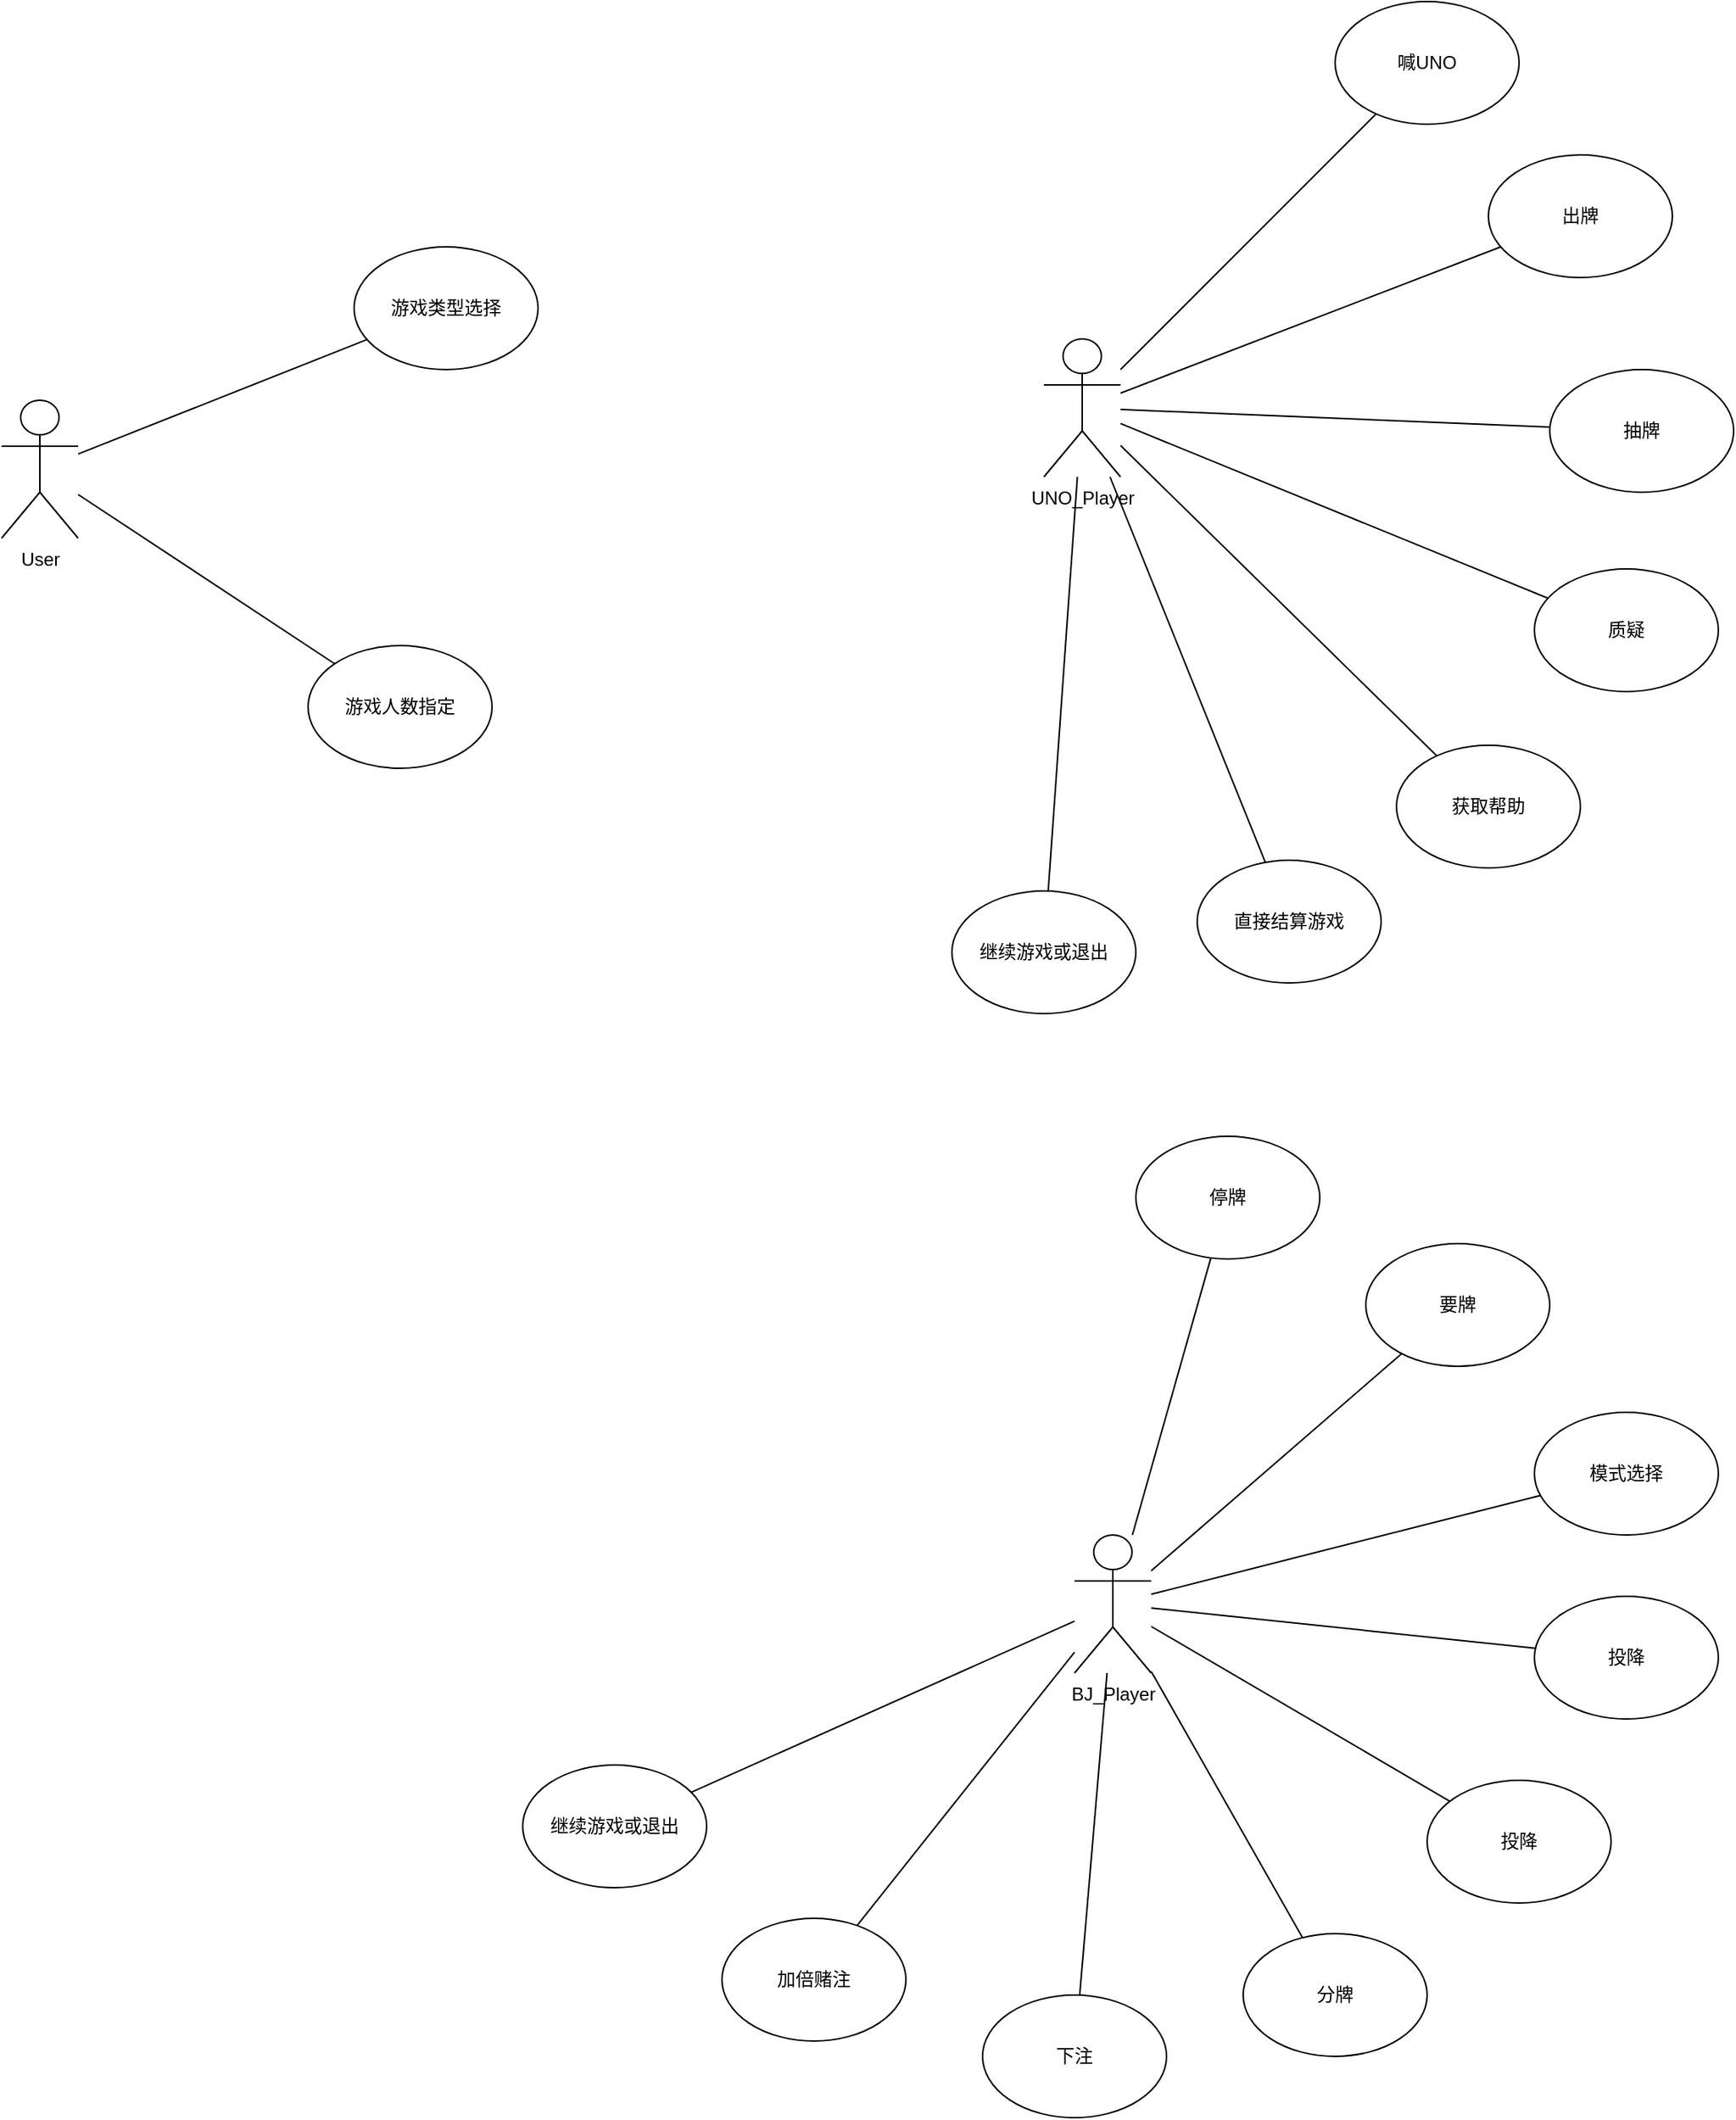 <mxfile version="24.4.7" type="device">
  <diagram name="第 1 页" id="SIPYgJDZl89mPnQJVRgj">
    <mxGraphModel dx="2401" dy="1003" grid="1" gridSize="10" guides="1" tooltips="1" connect="1" arrows="1" fold="1" page="1" pageScale="1" pageWidth="827" pageHeight="1169" math="0" shadow="0">
      <root>
        <mxCell id="0" />
        <mxCell id="1" parent="0" />
        <mxCell id="NIfDBaiQn6gE6HbyJ36T-1" value="UNO_Player" style="shape=umlActor;verticalLabelPosition=bottom;verticalAlign=top;html=1;outlineConnect=0;" vertex="1" parent="1">
          <mxGeometry x="-140" y="280" width="50" height="90" as="geometry" />
        </mxCell>
        <mxCell id="NIfDBaiQn6gE6HbyJ36T-3" value="出牌" style="ellipse;whiteSpace=wrap;html=1;" vertex="1" parent="1">
          <mxGeometry x="150" y="160" width="120" height="80" as="geometry" />
        </mxCell>
        <mxCell id="NIfDBaiQn6gE6HbyJ36T-5" value="抽牌" style="ellipse;whiteSpace=wrap;html=1;strokeColor=default;align=center;verticalAlign=middle;fontFamily=Helvetica;fontSize=12;fontColor=default;fillColor=default;" vertex="1" parent="1">
          <mxGeometry x="190" y="300" width="120" height="80" as="geometry" />
        </mxCell>
        <mxCell id="NIfDBaiQn6gE6HbyJ36T-8" value="质疑" style="ellipse;whiteSpace=wrap;html=1;strokeColor=default;align=center;verticalAlign=middle;fontFamily=Helvetica;fontSize=12;fontColor=default;fillColor=default;" vertex="1" parent="1">
          <mxGeometry x="180" y="430" width="120" height="80" as="geometry" />
        </mxCell>
        <mxCell id="NIfDBaiQn6gE6HbyJ36T-9" value="喊UNO" style="ellipse;whiteSpace=wrap;html=1;strokeColor=default;align=center;verticalAlign=middle;fontFamily=Helvetica;fontSize=12;fontColor=default;fillColor=default;" vertex="1" parent="1">
          <mxGeometry x="50" y="60" width="120" height="80" as="geometry" />
        </mxCell>
        <mxCell id="NIfDBaiQn6gE6HbyJ36T-10" value="获取帮助" style="ellipse;whiteSpace=wrap;html=1;strokeColor=default;align=center;verticalAlign=middle;fontFamily=Helvetica;fontSize=12;fontColor=default;fillColor=default;" vertex="1" parent="1">
          <mxGeometry x="90" y="545" width="120" height="80" as="geometry" />
        </mxCell>
        <mxCell id="NIfDBaiQn6gE6HbyJ36T-11" value="直接结算游戏" style="ellipse;whiteSpace=wrap;html=1;strokeColor=default;align=center;verticalAlign=middle;fontFamily=Helvetica;fontSize=12;fontColor=default;fillColor=default;" vertex="1" parent="1">
          <mxGeometry x="-40" y="620" width="120" height="80" as="geometry" />
        </mxCell>
        <mxCell id="NIfDBaiQn6gE6HbyJ36T-12" value="" style="endArrow=none;html=1;rounded=0;fontFamily=Helvetica;fontSize=12;fontColor=default;" edge="1" parent="1" source="NIfDBaiQn6gE6HbyJ36T-1" target="NIfDBaiQn6gE6HbyJ36T-9">
          <mxGeometry width="50" height="50" relative="1" as="geometry">
            <mxPoint x="-50" y="360" as="sourcePoint" />
            <mxPoint x="170" y="250" as="targetPoint" />
          </mxGeometry>
        </mxCell>
        <mxCell id="NIfDBaiQn6gE6HbyJ36T-13" value="" style="endArrow=none;html=1;rounded=0;fontFamily=Helvetica;fontSize=12;fontColor=default;" edge="1" parent="1" source="NIfDBaiQn6gE6HbyJ36T-1" target="NIfDBaiQn6gE6HbyJ36T-11">
          <mxGeometry width="50" height="50" relative="1" as="geometry">
            <mxPoint x="120" y="300" as="sourcePoint" />
            <mxPoint x="170" y="250" as="targetPoint" />
          </mxGeometry>
        </mxCell>
        <mxCell id="NIfDBaiQn6gE6HbyJ36T-14" value="" style="endArrow=none;html=1;rounded=0;fontFamily=Helvetica;fontSize=12;fontColor=default;" edge="1" parent="1" source="NIfDBaiQn6gE6HbyJ36T-1" target="NIfDBaiQn6gE6HbyJ36T-10">
          <mxGeometry width="50" height="50" relative="1" as="geometry">
            <mxPoint x="120" y="300" as="sourcePoint" />
            <mxPoint x="170" y="250" as="targetPoint" />
          </mxGeometry>
        </mxCell>
        <mxCell id="NIfDBaiQn6gE6HbyJ36T-15" value="" style="endArrow=none;html=1;rounded=0;fontFamily=Helvetica;fontSize=12;fontColor=default;" edge="1" parent="1" source="NIfDBaiQn6gE6HbyJ36T-1" target="NIfDBaiQn6gE6HbyJ36T-8">
          <mxGeometry width="50" height="50" relative="1" as="geometry">
            <mxPoint x="120" y="300" as="sourcePoint" />
            <mxPoint x="170" y="250" as="targetPoint" />
          </mxGeometry>
        </mxCell>
        <mxCell id="NIfDBaiQn6gE6HbyJ36T-16" value="" style="endArrow=none;html=1;rounded=0;fontFamily=Helvetica;fontSize=12;fontColor=default;" edge="1" parent="1" source="NIfDBaiQn6gE6HbyJ36T-1" target="NIfDBaiQn6gE6HbyJ36T-5">
          <mxGeometry width="50" height="50" relative="1" as="geometry">
            <mxPoint x="120" y="300" as="sourcePoint" />
            <mxPoint x="170" y="250" as="targetPoint" />
          </mxGeometry>
        </mxCell>
        <mxCell id="NIfDBaiQn6gE6HbyJ36T-17" value="" style="endArrow=none;html=1;rounded=0;fontFamily=Helvetica;fontSize=12;fontColor=default;" edge="1" parent="1" source="NIfDBaiQn6gE6HbyJ36T-1" target="NIfDBaiQn6gE6HbyJ36T-3">
          <mxGeometry width="50" height="50" relative="1" as="geometry">
            <mxPoint x="120" y="300" as="sourcePoint" />
            <mxPoint x="170" y="250" as="targetPoint" />
          </mxGeometry>
        </mxCell>
        <mxCell id="NIfDBaiQn6gE6HbyJ36T-20" value="BJ_Player" style="shape=umlActor;verticalLabelPosition=bottom;verticalAlign=top;html=1;outlineConnect=0;" vertex="1" parent="1">
          <mxGeometry x="-120" y="1060" width="50" height="90" as="geometry" />
        </mxCell>
        <mxCell id="NIfDBaiQn6gE6HbyJ36T-21" value="投降" style="ellipse;whiteSpace=wrap;html=1;strokeColor=default;align=center;verticalAlign=middle;fontFamily=Helvetica;fontSize=12;fontColor=default;fillColor=default;" vertex="1" parent="1">
          <mxGeometry x="180" y="1100" width="120" height="80" as="geometry" />
        </mxCell>
        <mxCell id="NIfDBaiQn6gE6HbyJ36T-22" value="分牌" style="ellipse;whiteSpace=wrap;html=1;strokeColor=default;align=center;verticalAlign=middle;fontFamily=Helvetica;fontSize=12;fontColor=default;fillColor=default;" vertex="1" parent="1">
          <mxGeometry x="-10" y="1320" width="120" height="80" as="geometry" />
        </mxCell>
        <mxCell id="NIfDBaiQn6gE6HbyJ36T-23" value="要牌" style="ellipse;whiteSpace=wrap;html=1;strokeColor=default;align=center;verticalAlign=middle;fontFamily=Helvetica;fontSize=12;fontColor=default;fillColor=default;" vertex="1" parent="1">
          <mxGeometry x="70" y="870" width="120" height="80" as="geometry" />
        </mxCell>
        <mxCell id="NIfDBaiQn6gE6HbyJ36T-24" value="停牌" style="ellipse;whiteSpace=wrap;html=1;strokeColor=default;align=center;verticalAlign=middle;fontFamily=Helvetica;fontSize=12;fontColor=default;fillColor=default;" vertex="1" parent="1">
          <mxGeometry x="-80" y="800" width="120" height="80" as="geometry" />
        </mxCell>
        <mxCell id="NIfDBaiQn6gE6HbyJ36T-26" value="加倍赌注" style="ellipse;whiteSpace=wrap;html=1;strokeColor=default;align=center;verticalAlign=middle;fontFamily=Helvetica;fontSize=12;fontColor=default;fillColor=default;" vertex="1" parent="1">
          <mxGeometry x="-350" y="1310" width="120" height="80" as="geometry" />
        </mxCell>
        <mxCell id="NIfDBaiQn6gE6HbyJ36T-27" value="下注" style="ellipse;whiteSpace=wrap;html=1;strokeColor=default;align=center;verticalAlign=middle;fontFamily=Helvetica;fontSize=12;fontColor=default;fillColor=default;" vertex="1" parent="1">
          <mxGeometry x="-180" y="1360" width="120" height="80" as="geometry" />
        </mxCell>
        <mxCell id="NIfDBaiQn6gE6HbyJ36T-28" value="模式选择" style="ellipse;whiteSpace=wrap;html=1;strokeColor=default;align=center;verticalAlign=middle;fontFamily=Helvetica;fontSize=12;fontColor=default;fillColor=default;" vertex="1" parent="1">
          <mxGeometry x="180" y="980" width="120" height="80" as="geometry" />
        </mxCell>
        <mxCell id="NIfDBaiQn6gE6HbyJ36T-29" value="投降" style="ellipse;whiteSpace=wrap;html=1;strokeColor=default;align=center;verticalAlign=middle;fontFamily=Helvetica;fontSize=12;fontColor=default;fillColor=default;" vertex="1" parent="1">
          <mxGeometry x="110" y="1220" width="120" height="80" as="geometry" />
        </mxCell>
        <mxCell id="NIfDBaiQn6gE6HbyJ36T-30" value="继续游戏或退出" style="ellipse;whiteSpace=wrap;html=1;strokeColor=default;align=center;verticalAlign=middle;fontFamily=Helvetica;fontSize=12;fontColor=default;fillColor=default;" vertex="1" parent="1">
          <mxGeometry x="-480" y="1210" width="120" height="80" as="geometry" />
        </mxCell>
        <mxCell id="NIfDBaiQn6gE6HbyJ36T-31" value="继续游戏或退出" style="ellipse;whiteSpace=wrap;html=1;strokeColor=default;align=center;verticalAlign=middle;fontFamily=Helvetica;fontSize=12;fontColor=default;fillColor=default;" vertex="1" parent="1">
          <mxGeometry x="-200" y="640" width="120" height="80" as="geometry" />
        </mxCell>
        <mxCell id="NIfDBaiQn6gE6HbyJ36T-34" value="" style="endArrow=none;html=1;rounded=0;fontFamily=Helvetica;fontSize=12;fontColor=default;" edge="1" parent="1" source="NIfDBaiQn6gE6HbyJ36T-30" target="NIfDBaiQn6gE6HbyJ36T-20">
          <mxGeometry width="50" height="50" relative="1" as="geometry">
            <mxPoint x="-180" y="1080" as="sourcePoint" />
            <mxPoint x="-130" y="1030" as="targetPoint" />
          </mxGeometry>
        </mxCell>
        <mxCell id="NIfDBaiQn6gE6HbyJ36T-35" value="" style="endArrow=none;html=1;rounded=0;fontFamily=Helvetica;fontSize=12;fontColor=default;" edge="1" parent="1" source="NIfDBaiQn6gE6HbyJ36T-29" target="NIfDBaiQn6gE6HbyJ36T-20">
          <mxGeometry width="50" height="50" relative="1" as="geometry">
            <mxPoint x="-180" y="1080" as="sourcePoint" />
            <mxPoint x="-130" y="1030" as="targetPoint" />
          </mxGeometry>
        </mxCell>
        <mxCell id="NIfDBaiQn6gE6HbyJ36T-36" value="" style="endArrow=none;html=1;rounded=0;fontFamily=Helvetica;fontSize=12;fontColor=default;" edge="1" parent="1" source="NIfDBaiQn6gE6HbyJ36T-21" target="NIfDBaiQn6gE6HbyJ36T-20">
          <mxGeometry width="50" height="50" relative="1" as="geometry">
            <mxPoint x="-180" y="1080" as="sourcePoint" />
            <mxPoint x="-130" y="1030" as="targetPoint" />
          </mxGeometry>
        </mxCell>
        <mxCell id="NIfDBaiQn6gE6HbyJ36T-37" value="" style="endArrow=none;html=1;rounded=0;fontFamily=Helvetica;fontSize=12;fontColor=default;" edge="1" parent="1" source="NIfDBaiQn6gE6HbyJ36T-28" target="NIfDBaiQn6gE6HbyJ36T-20">
          <mxGeometry width="50" height="50" relative="1" as="geometry">
            <mxPoint x="-180" y="1080" as="sourcePoint" />
            <mxPoint x="-130" y="1030" as="targetPoint" />
          </mxGeometry>
        </mxCell>
        <mxCell id="NIfDBaiQn6gE6HbyJ36T-38" value="" style="endArrow=none;html=1;rounded=0;fontFamily=Helvetica;fontSize=12;fontColor=default;" edge="1" parent="1" source="NIfDBaiQn6gE6HbyJ36T-20" target="NIfDBaiQn6gE6HbyJ36T-23">
          <mxGeometry width="50" height="50" relative="1" as="geometry">
            <mxPoint x="-180" y="1080" as="sourcePoint" />
            <mxPoint x="-130" y="1030" as="targetPoint" />
          </mxGeometry>
        </mxCell>
        <mxCell id="NIfDBaiQn6gE6HbyJ36T-39" value="" style="endArrow=none;html=1;rounded=0;fontFamily=Helvetica;fontSize=12;fontColor=default;" edge="1" parent="1" source="NIfDBaiQn6gE6HbyJ36T-24" target="NIfDBaiQn6gE6HbyJ36T-20">
          <mxGeometry width="50" height="50" relative="1" as="geometry">
            <mxPoint x="-180" y="1080" as="sourcePoint" />
            <mxPoint x="-130" y="1030" as="targetPoint" />
          </mxGeometry>
        </mxCell>
        <mxCell id="NIfDBaiQn6gE6HbyJ36T-40" value="" style="endArrow=none;html=1;rounded=0;fontFamily=Helvetica;fontSize=12;fontColor=default;" edge="1" parent="1" source="NIfDBaiQn6gE6HbyJ36T-27" target="NIfDBaiQn6gE6HbyJ36T-20">
          <mxGeometry width="50" height="50" relative="1" as="geometry">
            <mxPoint x="-180" y="1080" as="sourcePoint" />
            <mxPoint x="-130" y="1030" as="targetPoint" />
          </mxGeometry>
        </mxCell>
        <mxCell id="NIfDBaiQn6gE6HbyJ36T-41" value="" style="endArrow=none;html=1;rounded=0;fontFamily=Helvetica;fontSize=12;fontColor=default;" edge="1" parent="1" source="NIfDBaiQn6gE6HbyJ36T-26" target="NIfDBaiQn6gE6HbyJ36T-20">
          <mxGeometry width="50" height="50" relative="1" as="geometry">
            <mxPoint x="-180" y="1080" as="sourcePoint" />
            <mxPoint x="-130" y="1030" as="targetPoint" />
          </mxGeometry>
        </mxCell>
        <mxCell id="NIfDBaiQn6gE6HbyJ36T-42" value="" style="endArrow=none;html=1;rounded=0;fontFamily=Helvetica;fontSize=12;fontColor=default;" edge="1" parent="1" source="NIfDBaiQn6gE6HbyJ36T-22" target="NIfDBaiQn6gE6HbyJ36T-20">
          <mxGeometry width="50" height="50" relative="1" as="geometry">
            <mxPoint x="-180" y="1080" as="sourcePoint" />
            <mxPoint x="-130" y="1030" as="targetPoint" />
          </mxGeometry>
        </mxCell>
        <mxCell id="NIfDBaiQn6gE6HbyJ36T-43" value="" style="endArrow=none;html=1;rounded=0;fontFamily=Helvetica;fontSize=12;fontColor=default;" edge="1" parent="1" source="NIfDBaiQn6gE6HbyJ36T-1" target="NIfDBaiQn6gE6HbyJ36T-31">
          <mxGeometry width="50" height="50" relative="1" as="geometry">
            <mxPoint x="-400" y="470" as="sourcePoint" />
            <mxPoint x="-451" y="651" as="targetPoint" />
          </mxGeometry>
        </mxCell>
        <mxCell id="NIfDBaiQn6gE6HbyJ36T-44" value="User" style="shape=umlActor;verticalLabelPosition=bottom;verticalAlign=top;html=1;outlineConnect=0;" vertex="1" parent="1">
          <mxGeometry x="-820" y="320" width="50" height="90" as="geometry" />
        </mxCell>
        <mxCell id="NIfDBaiQn6gE6HbyJ36T-47" value="游戏人数指定" style="ellipse;whiteSpace=wrap;html=1;strokeColor=default;align=center;verticalAlign=middle;fontFamily=Helvetica;fontSize=12;fontColor=default;fillColor=default;" vertex="1" parent="1">
          <mxGeometry x="-620" y="480" width="120" height="80" as="geometry" />
        </mxCell>
        <mxCell id="NIfDBaiQn6gE6HbyJ36T-48" value="游戏类型选择" style="ellipse;whiteSpace=wrap;html=1;strokeColor=default;align=center;verticalAlign=middle;fontFamily=Helvetica;fontSize=12;fontColor=default;fillColor=default;" vertex="1" parent="1">
          <mxGeometry x="-590" y="220" width="120" height="80" as="geometry" />
        </mxCell>
        <mxCell id="NIfDBaiQn6gE6HbyJ36T-49" value="" style="endArrow=none;html=1;rounded=0;fontFamily=Helvetica;fontSize=12;fontColor=default;" edge="1" parent="1" source="NIfDBaiQn6gE6HbyJ36T-44" target="NIfDBaiQn6gE6HbyJ36T-47">
          <mxGeometry width="50" height="50" relative="1" as="geometry">
            <mxPoint x="-700" y="380" as="sourcePoint" />
            <mxPoint x="-650" y="330" as="targetPoint" />
          </mxGeometry>
        </mxCell>
        <mxCell id="NIfDBaiQn6gE6HbyJ36T-50" value="" style="endArrow=none;html=1;rounded=0;fontFamily=Helvetica;fontSize=12;fontColor=default;" edge="1" parent="1" source="NIfDBaiQn6gE6HbyJ36T-44" target="NIfDBaiQn6gE6HbyJ36T-48">
          <mxGeometry width="50" height="50" relative="1" as="geometry">
            <mxPoint x="-700" y="380" as="sourcePoint" />
            <mxPoint x="-650" y="330" as="targetPoint" />
          </mxGeometry>
        </mxCell>
      </root>
    </mxGraphModel>
  </diagram>
</mxfile>
